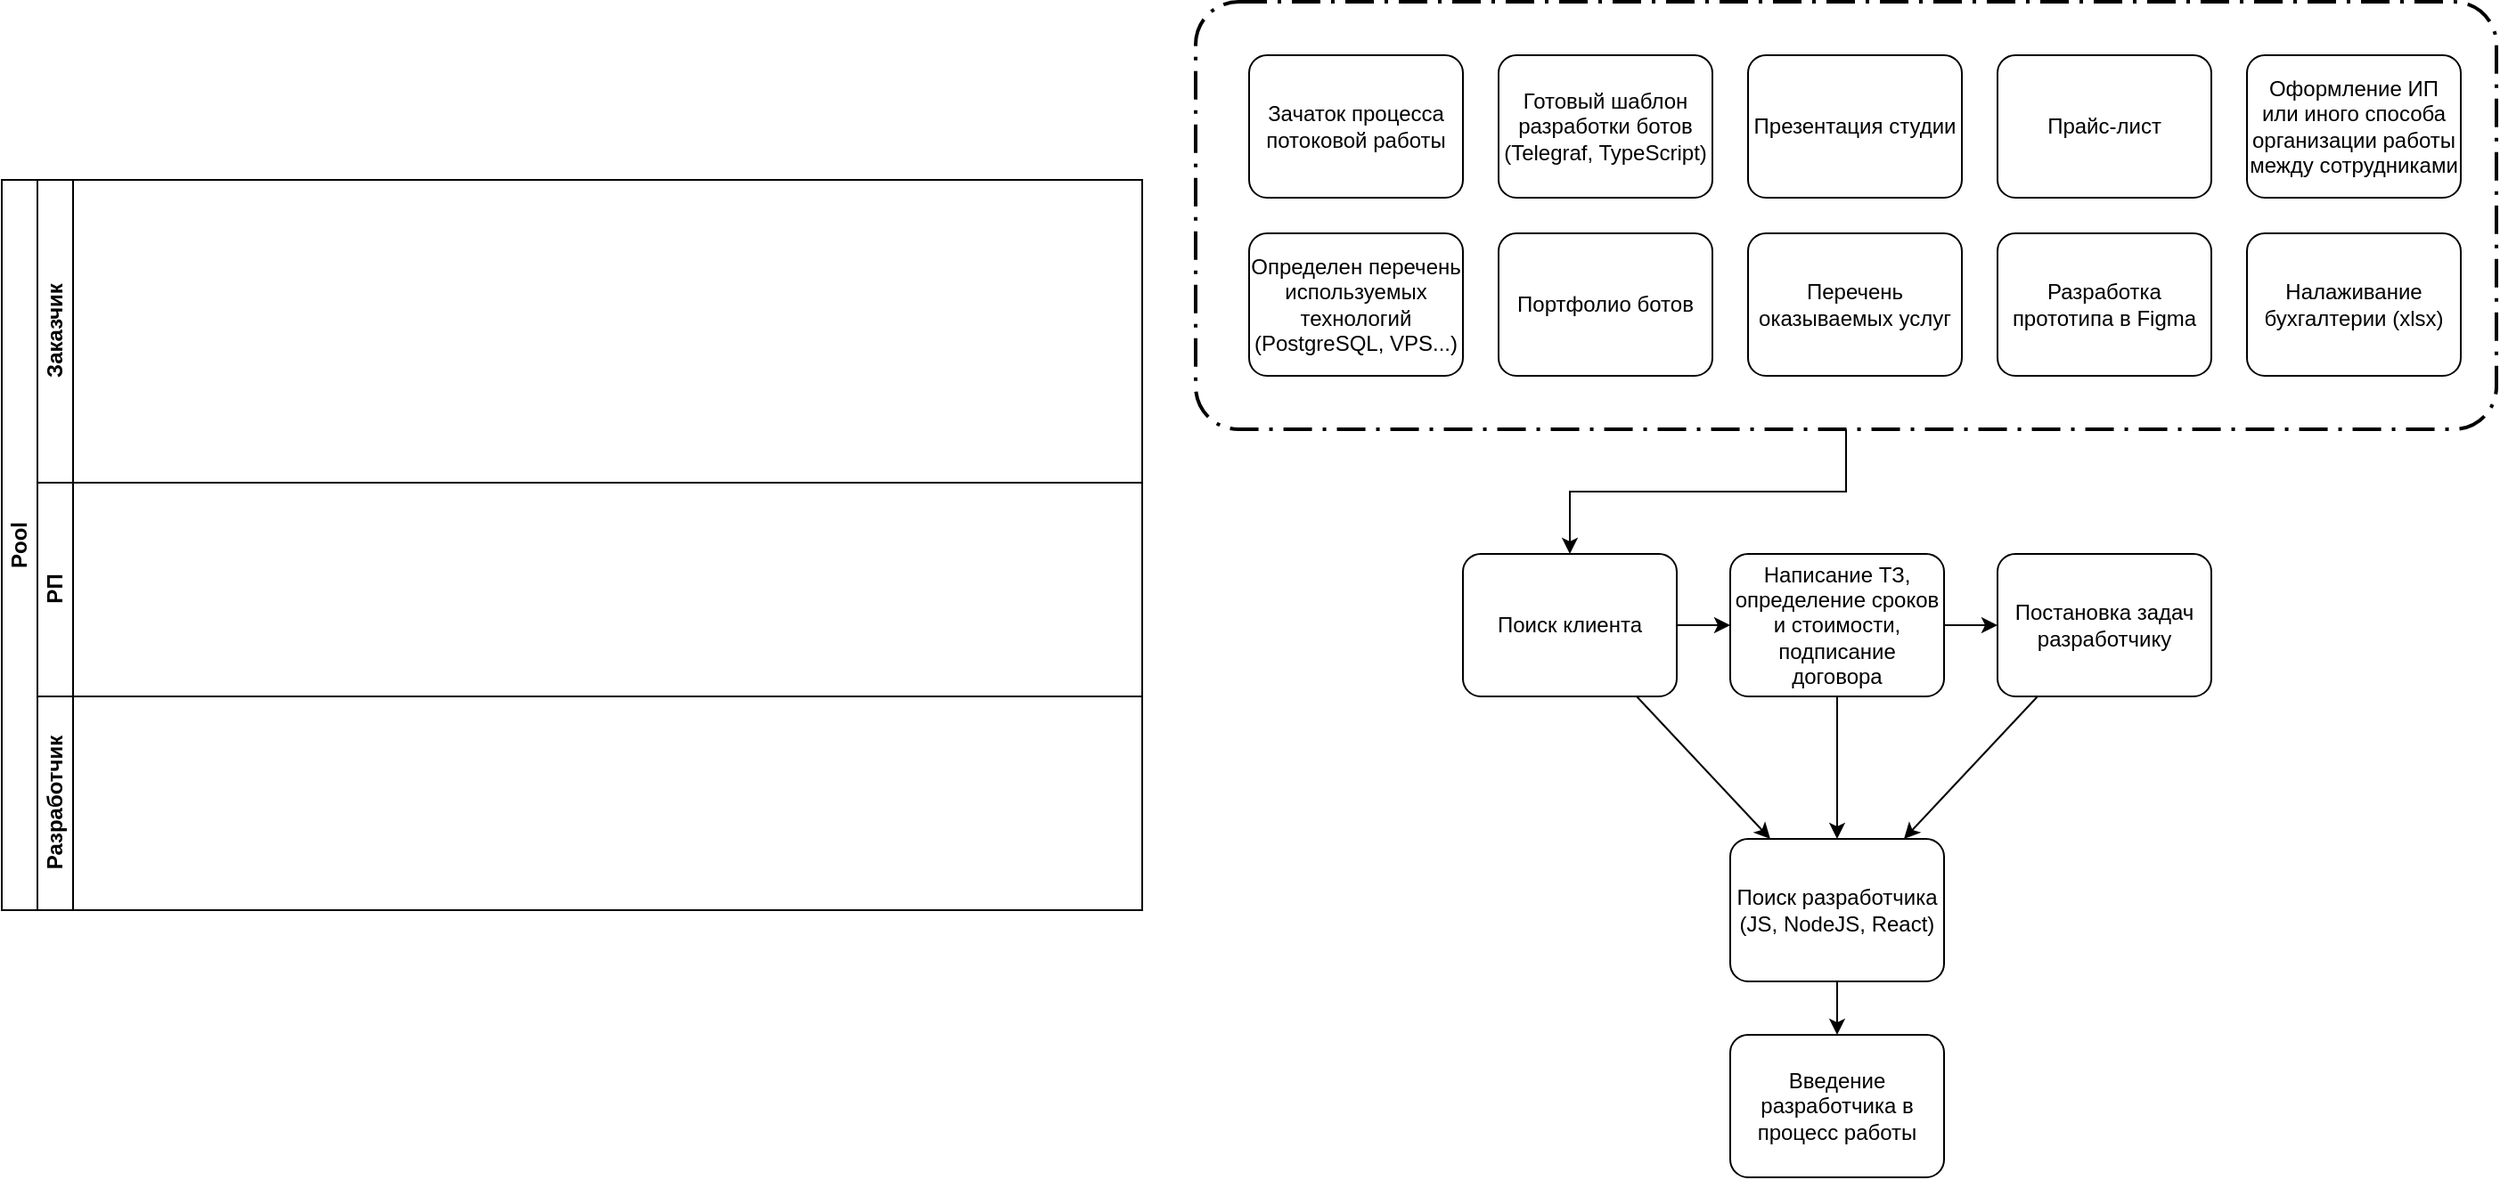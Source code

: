 <mxfile version="22.1.3" type="github">
  <diagram name="Page-1" id="VPC1l_kYq8e-ZzfbIvC0">
    <mxGraphModel dx="1105" dy="2516" grid="1" gridSize="10" guides="1" tooltips="1" connect="1" arrows="1" fold="1" page="1" pageScale="1" pageWidth="1200" pageHeight="1920" math="0" shadow="0">
      <root>
        <mxCell id="0" />
        <mxCell id="1" parent="0" />
        <mxCell id="GsXQL6uo0JR_koBFT08_-20" style="edgeStyle=orthogonalEdgeStyle;rounded=0;orthogonalLoop=1;jettySize=auto;html=1;" edge="1" parent="1" source="GsXQL6uo0JR_koBFT08_-19" target="GsXQL6uo0JR_koBFT08_-9">
          <mxGeometry relative="1" as="geometry" />
        </mxCell>
        <mxCell id="GsXQL6uo0JR_koBFT08_-19" value="" style="points=[[0.25,0,0],[0.5,0,0],[0.75,0,0],[1,0.25,0],[1,0.5,0],[1,0.75,0],[0.75,1,0],[0.5,1,0],[0.25,1,0],[0,0.75,0],[0,0.5,0],[0,0.25,0]];rounded=1;arcSize=10;dashed=1;strokeColor=#000000;fillColor=none;gradientColor=none;dashPattern=8 3 1 3;strokeWidth=2;whiteSpace=wrap;html=1;" vertex="1" parent="1">
          <mxGeometry x="710" y="-20" width="730" height="240" as="geometry" />
        </mxCell>
        <mxCell id="GsXQL6uo0JR_koBFT08_-5" value="Pool" style="swimlane;html=1;childLayout=stackLayout;resizeParent=1;resizeParentMax=0;horizontal=0;startSize=20;horizontalStack=0;whiteSpace=wrap;" vertex="1" parent="1">
          <mxGeometry x="40" y="80" width="640" height="410" as="geometry" />
        </mxCell>
        <mxCell id="GsXQL6uo0JR_koBFT08_-6" value="Заказчик" style="swimlane;html=1;startSize=20;horizontal=0;" vertex="1" parent="GsXQL6uo0JR_koBFT08_-5">
          <mxGeometry x="20" width="620" height="170" as="geometry" />
        </mxCell>
        <mxCell id="GsXQL6uo0JR_koBFT08_-7" value="РП" style="swimlane;html=1;startSize=20;horizontal=0;" vertex="1" parent="GsXQL6uo0JR_koBFT08_-5">
          <mxGeometry x="20" y="170" width="620" height="120" as="geometry" />
        </mxCell>
        <mxCell id="GsXQL6uo0JR_koBFT08_-8" value="Разработчик" style="swimlane;html=1;startSize=20;horizontal=0;" vertex="1" parent="GsXQL6uo0JR_koBFT08_-5">
          <mxGeometry x="20" y="290" width="620" height="120" as="geometry" />
        </mxCell>
        <mxCell id="GsXQL6uo0JR_koBFT08_-22" style="edgeStyle=orthogonalEdgeStyle;rounded=0;orthogonalLoop=1;jettySize=auto;html=1;" edge="1" parent="1" source="GsXQL6uo0JR_koBFT08_-9" target="GsXQL6uo0JR_koBFT08_-21">
          <mxGeometry relative="1" as="geometry" />
        </mxCell>
        <mxCell id="GsXQL6uo0JR_koBFT08_-34" style="rounded=0;orthogonalLoop=1;jettySize=auto;html=1;" edge="1" parent="1" source="GsXQL6uo0JR_koBFT08_-9" target="GsXQL6uo0JR_koBFT08_-28">
          <mxGeometry relative="1" as="geometry" />
        </mxCell>
        <mxCell id="GsXQL6uo0JR_koBFT08_-9" value="Поиск клиента" style="points=[[0.25,0,0],[0.5,0,0],[0.75,0,0],[1,0.25,0],[1,0.5,0],[1,0.75,0],[0.75,1,0],[0.5,1,0],[0.25,1,0],[0,0.75,0],[0,0.5,0],[0,0.25,0]];shape=mxgraph.bpmn.task;whiteSpace=wrap;rectStyle=rounded;size=10;html=1;container=1;expand=0;collapsible=0;taskMarker=abstract;" vertex="1" parent="1">
          <mxGeometry x="860" y="290" width="120" height="80" as="geometry" />
        </mxCell>
        <mxCell id="GsXQL6uo0JR_koBFT08_-10" value="Готовый шаблон разработки ботов (Telegraf, TypeScript)" style="points=[[0.25,0,0],[0.5,0,0],[0.75,0,0],[1,0.25,0],[1,0.5,0],[1,0.75,0],[0.75,1,0],[0.5,1,0],[0.25,1,0],[0,0.75,0],[0,0.5,0],[0,0.25,0]];shape=mxgraph.bpmn.task;whiteSpace=wrap;rectStyle=rounded;size=10;html=1;container=1;expand=0;collapsible=0;taskMarker=abstract;" vertex="1" parent="1">
          <mxGeometry x="880" y="10" width="120" height="80" as="geometry" />
        </mxCell>
        <mxCell id="GsXQL6uo0JR_koBFT08_-11" value="Портфолио ботов" style="points=[[0.25,0,0],[0.5,0,0],[0.75,0,0],[1,0.25,0],[1,0.5,0],[1,0.75,0],[0.75,1,0],[0.5,1,0],[0.25,1,0],[0,0.75,0],[0,0.5,0],[0,0.25,0]];shape=mxgraph.bpmn.task;whiteSpace=wrap;rectStyle=rounded;size=10;html=1;container=1;expand=0;collapsible=0;taskMarker=abstract;" vertex="1" parent="1">
          <mxGeometry x="880" y="110" width="120" height="80" as="geometry" />
        </mxCell>
        <mxCell id="GsXQL6uo0JR_koBFT08_-12" value="Презентация студии" style="points=[[0.25,0,0],[0.5,0,0],[0.75,0,0],[1,0.25,0],[1,0.5,0],[1,0.75,0],[0.75,1,0],[0.5,1,0],[0.25,1,0],[0,0.75,0],[0,0.5,0],[0,0.25,0]];shape=mxgraph.bpmn.task;whiteSpace=wrap;rectStyle=rounded;size=10;html=1;container=1;expand=0;collapsible=0;taskMarker=abstract;" vertex="1" parent="1">
          <mxGeometry x="1020" y="10" width="120" height="80" as="geometry" />
        </mxCell>
        <mxCell id="GsXQL6uo0JR_koBFT08_-14" value="Перечень оказываемых услуг" style="points=[[0.25,0,0],[0.5,0,0],[0.75,0,0],[1,0.25,0],[1,0.5,0],[1,0.75,0],[0.75,1,0],[0.5,1,0],[0.25,1,0],[0,0.75,0],[0,0.5,0],[0,0.25,0]];shape=mxgraph.bpmn.task;whiteSpace=wrap;rectStyle=rounded;size=10;html=1;container=1;expand=0;collapsible=0;taskMarker=abstract;" vertex="1" parent="1">
          <mxGeometry x="1020" y="110" width="120" height="80" as="geometry" />
        </mxCell>
        <mxCell id="GsXQL6uo0JR_koBFT08_-15" value="Прайс-лист" style="points=[[0.25,0,0],[0.5,0,0],[0.75,0,0],[1,0.25,0],[1,0.5,0],[1,0.75,0],[0.75,1,0],[0.5,1,0],[0.25,1,0],[0,0.75,0],[0,0.5,0],[0,0.25,0]];shape=mxgraph.bpmn.task;whiteSpace=wrap;rectStyle=rounded;size=10;html=1;container=1;expand=0;collapsible=0;taskMarker=abstract;" vertex="1" parent="1">
          <mxGeometry x="1160" y="10" width="120" height="80" as="geometry" />
        </mxCell>
        <mxCell id="GsXQL6uo0JR_koBFT08_-16" value="Разработка прототипа в Figma" style="points=[[0.25,0,0],[0.5,0,0],[0.75,0,0],[1,0.25,0],[1,0.5,0],[1,0.75,0],[0.75,1,0],[0.5,1,0],[0.25,1,0],[0,0.75,0],[0,0.5,0],[0,0.25,0]];shape=mxgraph.bpmn.task;whiteSpace=wrap;rectStyle=rounded;size=10;html=1;container=1;expand=0;collapsible=0;taskMarker=abstract;" vertex="1" parent="1">
          <mxGeometry x="1160" y="110" width="120" height="80" as="geometry" />
        </mxCell>
        <mxCell id="GsXQL6uo0JR_koBFT08_-26" style="edgeStyle=orthogonalEdgeStyle;rounded=0;orthogonalLoop=1;jettySize=auto;html=1;" edge="1" parent="1" source="GsXQL6uo0JR_koBFT08_-21" target="GsXQL6uo0JR_koBFT08_-25">
          <mxGeometry relative="1" as="geometry" />
        </mxCell>
        <mxCell id="GsXQL6uo0JR_koBFT08_-37" style="edgeStyle=orthogonalEdgeStyle;rounded=0;orthogonalLoop=1;jettySize=auto;html=1;" edge="1" parent="1" source="GsXQL6uo0JR_koBFT08_-21" target="GsXQL6uo0JR_koBFT08_-28">
          <mxGeometry relative="1" as="geometry" />
        </mxCell>
        <mxCell id="GsXQL6uo0JR_koBFT08_-21" value="Написание ТЗ, определение сроков и стоимости, подписание договора" style="points=[[0.25,0,0],[0.5,0,0],[0.75,0,0],[1,0.25,0],[1,0.5,0],[1,0.75,0],[0.75,1,0],[0.5,1,0],[0.25,1,0],[0,0.75,0],[0,0.5,0],[0,0.25,0]];shape=mxgraph.bpmn.task;whiteSpace=wrap;rectStyle=rounded;size=10;html=1;container=1;expand=0;collapsible=0;taskMarker=abstract;" vertex="1" parent="1">
          <mxGeometry x="1010" y="290" width="120" height="80" as="geometry" />
        </mxCell>
        <mxCell id="GsXQL6uo0JR_koBFT08_-23" value="Зачаток процесса потоковой работы" style="points=[[0.25,0,0],[0.5,0,0],[0.75,0,0],[1,0.25,0],[1,0.5,0],[1,0.75,0],[0.75,1,0],[0.5,1,0],[0.25,1,0],[0,0.75,0],[0,0.5,0],[0,0.25,0]];shape=mxgraph.bpmn.task;whiteSpace=wrap;rectStyle=rounded;size=10;html=1;container=1;expand=0;collapsible=0;taskMarker=abstract;" vertex="1" parent="1">
          <mxGeometry x="740" y="10" width="120" height="80" as="geometry" />
        </mxCell>
        <mxCell id="GsXQL6uo0JR_koBFT08_-24" value="Определен перечень используемых технологий&lt;br&gt;(PostgreSQL, VPS...)" style="points=[[0.25,0,0],[0.5,0,0],[0.75,0,0],[1,0.25,0],[1,0.5,0],[1,0.75,0],[0.75,1,0],[0.5,1,0],[0.25,1,0],[0,0.75,0],[0,0.5,0],[0,0.25,0]];shape=mxgraph.bpmn.task;whiteSpace=wrap;rectStyle=rounded;size=10;html=1;container=1;expand=0;collapsible=0;taskMarker=abstract;" vertex="1" parent="1">
          <mxGeometry x="740" y="110" width="120" height="80" as="geometry" />
        </mxCell>
        <mxCell id="GsXQL6uo0JR_koBFT08_-36" style="rounded=0;orthogonalLoop=1;jettySize=auto;html=1;" edge="1" parent="1" source="GsXQL6uo0JR_koBFT08_-25" target="GsXQL6uo0JR_koBFT08_-28">
          <mxGeometry relative="1" as="geometry" />
        </mxCell>
        <mxCell id="GsXQL6uo0JR_koBFT08_-25" value="Постановка задач разработчику" style="points=[[0.25,0,0],[0.5,0,0],[0.75,0,0],[1,0.25,0],[1,0.5,0],[1,0.75,0],[0.75,1,0],[0.5,1,0],[0.25,1,0],[0,0.75,0],[0,0.5,0],[0,0.25,0]];shape=mxgraph.bpmn.task;whiteSpace=wrap;rectStyle=rounded;size=10;html=1;container=1;expand=0;collapsible=0;taskMarker=abstract;" vertex="1" parent="1">
          <mxGeometry x="1160" y="290" width="120" height="80" as="geometry" />
        </mxCell>
        <mxCell id="GsXQL6uo0JR_koBFT08_-39" style="edgeStyle=orthogonalEdgeStyle;rounded=0;orthogonalLoop=1;jettySize=auto;html=1;" edge="1" parent="1" source="GsXQL6uo0JR_koBFT08_-28" target="GsXQL6uo0JR_koBFT08_-38">
          <mxGeometry relative="1" as="geometry" />
        </mxCell>
        <mxCell id="GsXQL6uo0JR_koBFT08_-28" value="Поиск разработчика&lt;br&gt;(JS, NodeJS, React)" style="points=[[0.25,0,0],[0.5,0,0],[0.75,0,0],[1,0.25,0],[1,0.5,0],[1,0.75,0],[0.75,1,0],[0.5,1,0],[0.25,1,0],[0,0.75,0],[0,0.5,0],[0,0.25,0]];shape=mxgraph.bpmn.task;whiteSpace=wrap;rectStyle=rounded;size=10;html=1;container=1;expand=0;collapsible=0;taskMarker=abstract;" vertex="1" parent="1">
          <mxGeometry x="1010" y="450" width="120" height="80" as="geometry" />
        </mxCell>
        <mxCell id="GsXQL6uo0JR_koBFT08_-38" value="Введение разработчика в процесс работы" style="points=[[0.25,0,0],[0.5,0,0],[0.75,0,0],[1,0.25,0],[1,0.5,0],[1,0.75,0],[0.75,1,0],[0.5,1,0],[0.25,1,0],[0,0.75,0],[0,0.5,0],[0,0.25,0]];shape=mxgraph.bpmn.task;whiteSpace=wrap;rectStyle=rounded;size=10;html=1;container=1;expand=0;collapsible=0;taskMarker=abstract;" vertex="1" parent="1">
          <mxGeometry x="1010" y="560" width="120" height="80" as="geometry" />
        </mxCell>
        <mxCell id="GsXQL6uo0JR_koBFT08_-40" value="Оформление ИП или иного способа организации работы между сотрудниками" style="points=[[0.25,0,0],[0.5,0,0],[0.75,0,0],[1,0.25,0],[1,0.5,0],[1,0.75,0],[0.75,1,0],[0.5,1,0],[0.25,1,0],[0,0.75,0],[0,0.5,0],[0,0.25,0]];shape=mxgraph.bpmn.task;whiteSpace=wrap;rectStyle=rounded;size=10;html=1;container=1;expand=0;collapsible=0;taskMarker=abstract;" vertex="1" parent="1">
          <mxGeometry x="1300" y="10" width="120" height="80" as="geometry" />
        </mxCell>
        <mxCell id="GsXQL6uo0JR_koBFT08_-41" value="Налаживание бухгалтерии (xlsx)" style="points=[[0.25,0,0],[0.5,0,0],[0.75,0,0],[1,0.25,0],[1,0.5,0],[1,0.75,0],[0.75,1,0],[0.5,1,0],[0.25,1,0],[0,0.75,0],[0,0.5,0],[0,0.25,0]];shape=mxgraph.bpmn.task;whiteSpace=wrap;rectStyle=rounded;size=10;html=1;container=1;expand=0;collapsible=0;taskMarker=abstract;" vertex="1" parent="1">
          <mxGeometry x="1300" y="110" width="120" height="80" as="geometry" />
        </mxCell>
      </root>
    </mxGraphModel>
  </diagram>
</mxfile>
